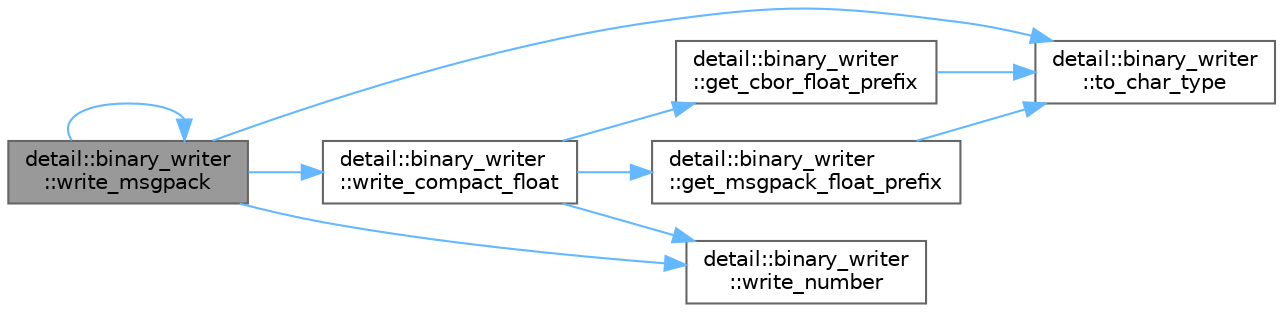 digraph "detail::binary_writer::write_msgpack"
{
 // LATEX_PDF_SIZE
  bgcolor="transparent";
  edge [fontname=Helvetica,fontsize=10,labelfontname=Helvetica,labelfontsize=10];
  node [fontname=Helvetica,fontsize=10,shape=box,height=0.2,width=0.4];
  rankdir="LR";
  Node1 [id="Node000001",label="detail::binary_writer\l::write_msgpack",height=0.2,width=0.4,color="gray40", fillcolor="grey60", style="filled", fontcolor="black",tooltip=" "];
  Node1 -> Node2 [id="edge1_Node000001_Node000002",color="steelblue1",style="solid",tooltip=" "];
  Node2 [id="Node000002",label="detail::binary_writer\l::to_char_type",height=0.2,width=0.4,color="grey40", fillcolor="white", style="filled",URL="$classdetail_1_1binary__writer.html#a2822d4a58bbb0dc2198686da430e8906",tooltip=" "];
  Node1 -> Node3 [id="edge2_Node000001_Node000003",color="steelblue1",style="solid",tooltip=" "];
  Node3 [id="Node000003",label="detail::binary_writer\l::write_compact_float",height=0.2,width=0.4,color="grey40", fillcolor="white", style="filled",URL="$classdetail_1_1binary__writer.html#ae17b8f4f14cdf533e19c170c1f67651a",tooltip=" "];
  Node3 -> Node4 [id="edge3_Node000003_Node000004",color="steelblue1",style="solid",tooltip=" "];
  Node4 [id="Node000004",label="detail::binary_writer\l::get_cbor_float_prefix",height=0.2,width=0.4,color="grey40", fillcolor="white", style="filled",URL="$classdetail_1_1binary__writer.html#aeac61e27c0d1b834a8e0114170511a97",tooltip=" "];
  Node4 -> Node2 [id="edge4_Node000004_Node000002",color="steelblue1",style="solid",tooltip=" "];
  Node3 -> Node5 [id="edge5_Node000003_Node000005",color="steelblue1",style="solid",tooltip=" "];
  Node5 [id="Node000005",label="detail::binary_writer\l::get_msgpack_float_prefix",height=0.2,width=0.4,color="grey40", fillcolor="white", style="filled",URL="$classdetail_1_1binary__writer.html#af199e07c12948a357eb8dfe9471f5453",tooltip=" "];
  Node5 -> Node2 [id="edge6_Node000005_Node000002",color="steelblue1",style="solid",tooltip=" "];
  Node3 -> Node6 [id="edge7_Node000003_Node000006",color="steelblue1",style="solid",tooltip=" "];
  Node6 [id="Node000006",label="detail::binary_writer\l::write_number",height=0.2,width=0.4,color="grey40", fillcolor="white", style="filled",URL="$classdetail_1_1binary__writer.html#aab9bf30c969ca7694eed2bfd39d9274a",tooltip=" "];
  Node1 -> Node1 [id="edge8_Node000001_Node000001",color="steelblue1",style="solid",tooltip=" "];
  Node1 -> Node6 [id="edge9_Node000001_Node000006",color="steelblue1",style="solid",tooltip=" "];
}
